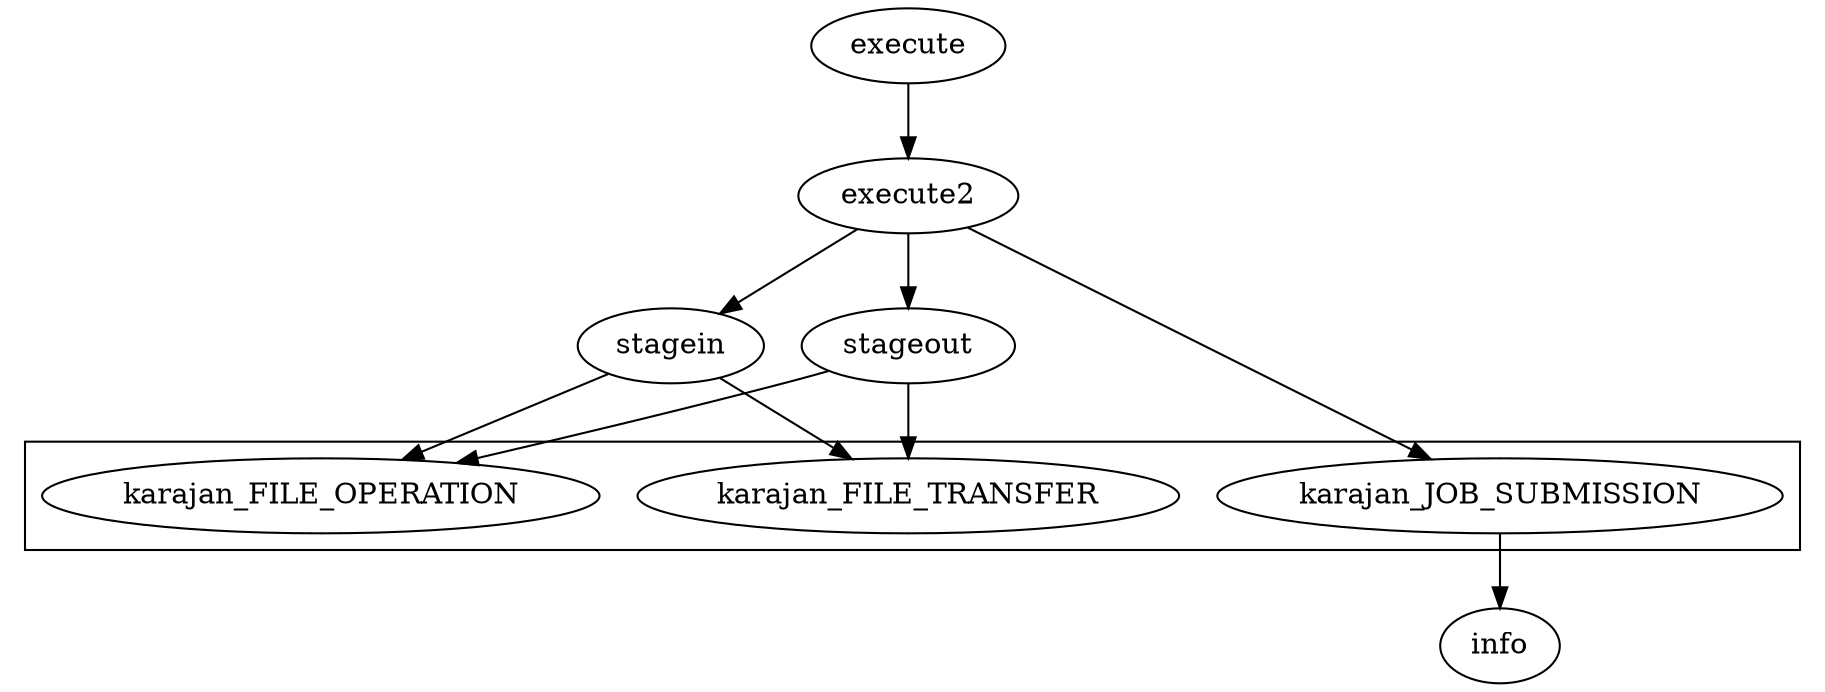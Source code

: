 digraph EXECUTE {
execute -> execute2;
execute2 -> stagein -> karajan_FILE_TRANSFER;
stagein -> karajan_FILE_OPERATION;
execute2 -> karajan_JOB_SUBMISSION;
execute2 -> stageout -> karajan_FILE_TRANSFER;
stageout -> karajan_FILE_OPERATION;
karajan_JOB_SUBMISSION -> info;
subgraph cluster_KARAJAN {
karajan_FILE_TRANSFER;
karajan_FILE_OPERATION;
karajan_JOB_SUBMISSION;
}
}
